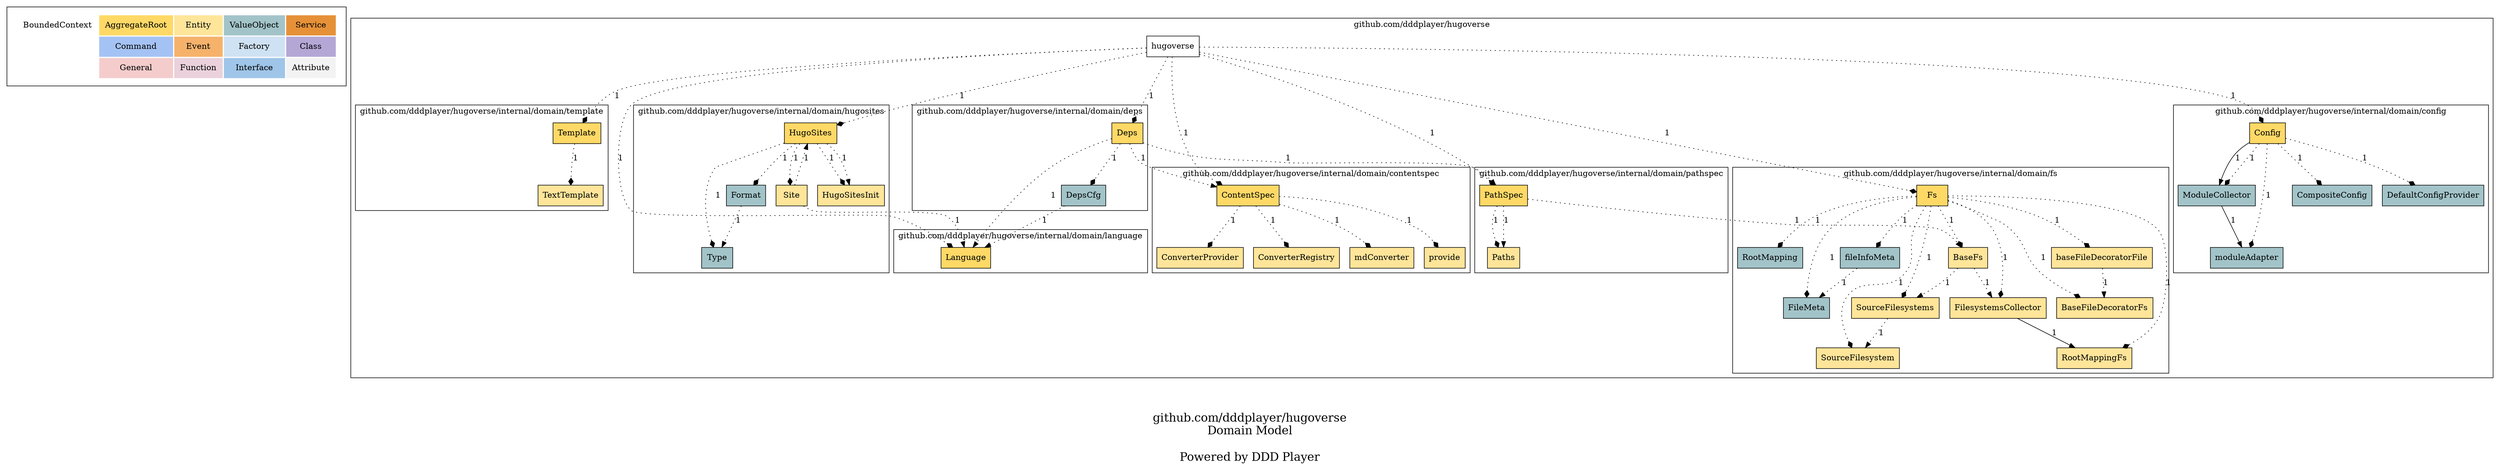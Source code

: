 digraph {
	node [style=dotted shape=rect]

    subgraph cluster_ddd_concept{
		node [color=white]

        ddd_concept [label=<
        <table border="0" cellpadding="10">
		<tr>
			<td bgcolor="#ffffff00" rowspan="1" colspan="1">BoundedContext</td>
			<td bgcolor="#ffd966ff" rowspan="1" colspan="1">AggregateRoot</td>
			<td bgcolor="#ffe599ff" rowspan="1" colspan="1">Entity</td>
			<td bgcolor="#a2c4c9ff" rowspan="1" colspan="1">ValueObject</td>
			<td bgcolor="#e69138ff" rowspan="1" colspan="1">Service</td>
		</tr>
		<tr>
			<td bgcolor="white" rowspan="1" colspan="1"></td>
			<td bgcolor="#a4c2f4ff" rowspan="1" colspan="1">Command</td>
			<td bgcolor="#f6b26bff" rowspan="1" colspan="1">Event</td>
			<td bgcolor="#cfe2f3ff" rowspan="1" colspan="1">Factory</td>
			<td bgcolor="#b4a7d6ff" rowspan="1" colspan="1">Class</td>
			
		</tr>
		<tr>
			<td bgcolor="white" rowspan="1" colspan="1"></td>
			<td bgcolor="#f4ccccff" rowspan="1" colspan="1">General</td>
			<td bgcolor="#ead1dcff" rowspan="1" colspan="1">Function</td>
			<td bgcolor="#9fc5e8ff" rowspan="1" colspan="1">Interface</td>
			<td bgcolor="#f3f3f3ff" rowspan="1" colspan="1">Attribute</td>
		</tr>
        </table>
        > ]
	}

    
		subgraph cluster_dUQ30Z {
	
		
		dUQ30Z [label="hugoverse" style=filled fillcolor="#ffffffff"]
	

	label = "github.com/dddplayer/hugoverse"

	
		subgraph cluster_dcfkkVV {
	
		
		dcz4kLe [label="Template" style=filled fillcolor="#ffd966ff"]
	
		
		ddXpoTx [label="TextTemplate" style=filled fillcolor="#ffe599ff"]
	

	label = "github.com/dddplayer/hugoverse/internal/domain/template"

	
    }
		subgraph cluster_ddaltgo {
	
		
		db0ygcI [label="HugoSites" style=filled fillcolor="#ffd966ff"]
	
		
		dc24NLe [label="Type" style=filled fillcolor="#a2c4c9ff"]
	
		
		ddAqdaj [label="Format" style=filled fillcolor="#a2c4c9ff"]
	
		
		dOjUuK [label="HugoSitesInit" style=filled fillcolor="#ffe599ff"]
	
		
		ddgcF8m [label="Site" style=filled fillcolor="#ffe599ff"]
	

	label = "github.com/dddplayer/hugoverse/internal/domain/hugosites"

	
    }
		subgraph cluster_dcsgz25 {
	
		
		d1WLf4 [label="Deps" style=filled fillcolor="#ffd966ff"]
	
		
		dPwrvt [label="DepsCfg" style=filled fillcolor="#a2c4c9ff"]
	

	label = "github.com/dddplayer/hugoverse/internal/domain/deps"

	
    }
		subgraph cluster_dQal5L {
	
		
		ddfgK1A [label="ContentSpec" style=filled fillcolor="#ffd966ff"]
	
		
		dbWVQuL [label="mdConverter" style=filled fillcolor="#ffe599ff"]
	
		
		d2DrI7 [label="provide" style=filled fillcolor="#ffe599ff"]
	
		
		dc4BaeJ [label="ConverterProvider" style=filled fillcolor="#ffe599ff"]
	
		
		djj42j [label="ConverterRegistry" style=filled fillcolor="#ffe599ff"]
	

	label = "github.com/dddplayer/hugoverse/internal/domain/contentspec"

	
    }
		subgraph cluster_dd3W6xt {
	
		
		ddz2rrG [label="Language" style=filled fillcolor="#ffd966ff"]
	

	label = "github.com/dddplayer/hugoverse/internal/domain/language"

	
    }
		subgraph cluster_dehGEGK {
	
		
		dBzzq [label="Fs" style=filled fillcolor="#ffd966ff"]
	
		
		dbuKw8o [label="RootMapping" style=filled fillcolor="#a2c4c9ff"]
	
		
		ddWCIgh [label="FileMeta" style=filled fillcolor="#a2c4c9ff"]
	
		
		dcGlEaJ [label="fileInfoMeta" style=filled fillcolor="#a2c4c9ff"]
	
		
		debkWHk [label="SourceFilesystems" style=filled fillcolor="#ffe599ff"]
	
		
		dblbwUB [label="BaseFs" style=filled fillcolor="#ffe599ff"]
	
		
		dH8Bt6 [label="BaseFileDecoratorFs" style=filled fillcolor="#ffe599ff"]
	
		
		dwtquj [label="baseFileDecoratorFile" style=filled fillcolor="#ffe599ff"]
	
		
		dcupCqA [label="RootMappingFs" style=filled fillcolor="#ffe599ff"]
	
		
		db4stsZ [label="SourceFilesystem" style=filled fillcolor="#ffe599ff"]
	
		
		dd33y4k [label="FilesystemsCollector" style=filled fillcolor="#ffe599ff"]
	

	label = "github.com/dddplayer/hugoverse/internal/domain/fs"

	
    }
		subgraph cluster_demwjcF {
	
		
		dc6sg9K [label="PathSpec" style=filled fillcolor="#ffd966ff"]
	
		
		dcAH18s [label="Paths" style=filled fillcolor="#ffe599ff"]
	

	label = "github.com/dddplayer/hugoverse/internal/domain/pathspec"

	
    }
		subgraph cluster_dctHGkf {
	
		
		dco61II [label="Config" style=filled fillcolor="#ffd966ff"]
	
		
		dbgAW26 [label="moduleAdapter" style=filled fillcolor="#a2c4c9ff"]
	
		
		ddJkLV8 [label="ModuleCollector" style=filled fillcolor="#a2c4c9ff"]
	
		
		dcG2zGK [label="CompositeConfig" style=filled fillcolor="#a2c4c9ff"]
	
		
		dbkVtat [label="DefaultConfigProvider" style=filled fillcolor="#a2c4c9ff"]
	

	label = "github.com/dddplayer/hugoverse/internal/domain/config"

	
    }
    }
		subgraph cluster_dcfkkVV {
	
		
		dcz4kLe [label="Template" style=filled fillcolor="#ffd966ff"]
	
		
		ddXpoTx [label="TextTemplate" style=filled fillcolor="#ffe599ff"]
	

	label = "github.com/dddplayer/hugoverse/internal/domain/template"

	
    }
		subgraph cluster_ddaltgo {
	
		
		db0ygcI [label="HugoSites" style=filled fillcolor="#ffd966ff"]
	
		
		dc24NLe [label="Type" style=filled fillcolor="#a2c4c9ff"]
	
		
		ddAqdaj [label="Format" style=filled fillcolor="#a2c4c9ff"]
	
		
		dOjUuK [label="HugoSitesInit" style=filled fillcolor="#ffe599ff"]
	
		
		ddgcF8m [label="Site" style=filled fillcolor="#ffe599ff"]
	

	label = "github.com/dddplayer/hugoverse/internal/domain/hugosites"

	
    }
		subgraph cluster_dcsgz25 {
	
		
		d1WLf4 [label="Deps" style=filled fillcolor="#ffd966ff"]
	
		
		dPwrvt [label="DepsCfg" style=filled fillcolor="#a2c4c9ff"]
	

	label = "github.com/dddplayer/hugoverse/internal/domain/deps"

	
    }
		subgraph cluster_dQal5L {
	
		
		ddfgK1A [label="ContentSpec" style=filled fillcolor="#ffd966ff"]
	
		
		dbWVQuL [label="mdConverter" style=filled fillcolor="#ffe599ff"]
	
		
		d2DrI7 [label="provide" style=filled fillcolor="#ffe599ff"]
	
		
		dc4BaeJ [label="ConverterProvider" style=filled fillcolor="#ffe599ff"]
	
		
		djj42j [label="ConverterRegistry" style=filled fillcolor="#ffe599ff"]
	

	label = "github.com/dddplayer/hugoverse/internal/domain/contentspec"

	
    }
		subgraph cluster_dd3W6xt {
	
		
		ddz2rrG [label="Language" style=filled fillcolor="#ffd966ff"]
	

	label = "github.com/dddplayer/hugoverse/internal/domain/language"

	
    }
		subgraph cluster_dehGEGK {
	
		
		dBzzq [label="Fs" style=filled fillcolor="#ffd966ff"]
	
		
		dbuKw8o [label="RootMapping" style=filled fillcolor="#a2c4c9ff"]
	
		
		ddWCIgh [label="FileMeta" style=filled fillcolor="#a2c4c9ff"]
	
		
		dcGlEaJ [label="fileInfoMeta" style=filled fillcolor="#a2c4c9ff"]
	
		
		debkWHk [label="SourceFilesystems" style=filled fillcolor="#ffe599ff"]
	
		
		dblbwUB [label="BaseFs" style=filled fillcolor="#ffe599ff"]
	
		
		dH8Bt6 [label="BaseFileDecoratorFs" style=filled fillcolor="#ffe599ff"]
	
		
		dwtquj [label="baseFileDecoratorFile" style=filled fillcolor="#ffe599ff"]
	
		
		dcupCqA [label="RootMappingFs" style=filled fillcolor="#ffe599ff"]
	
		
		db4stsZ [label="SourceFilesystem" style=filled fillcolor="#ffe599ff"]
	
		
		dd33y4k [label="FilesystemsCollector" style=filled fillcolor="#ffe599ff"]
	

	label = "github.com/dddplayer/hugoverse/internal/domain/fs"

	
    }
		subgraph cluster_demwjcF {
	
		
		dc6sg9K [label="PathSpec" style=filled fillcolor="#ffd966ff"]
	
		
		dcAH18s [label="Paths" style=filled fillcolor="#ffe599ff"]
	

	label = "github.com/dddplayer/hugoverse/internal/domain/pathspec"

	
    }
		subgraph cluster_dctHGkf {
	
		
		dco61II [label="Config" style=filled fillcolor="#ffd966ff"]
	
		
		dbgAW26 [label="moduleAdapter" style=filled fillcolor="#a2c4c9ff"]
	
		
		ddJkLV8 [label="ModuleCollector" style=filled fillcolor="#a2c4c9ff"]
	
		
		dcG2zGK [label="CompositeConfig" style=filled fillcolor="#a2c4c9ff"]
	
		
		dbkVtat [label="DefaultConfigProvider" style=filled fillcolor="#a2c4c9ff"]
	

	label = "github.com/dddplayer/hugoverse/internal/domain/config"

	
    }

	
		dUQ30Z -> ddfgK1A  [style=dotted arrowhead=diamond label="1" tooltip="hugoverse -> ContentSpec: \n\n"]
		dBzzq -> dd33y4k  [style=dotted arrowhead=diamond label="1" tooltip="Fs -> FilesystemsCollector: \n\n"]
		ddfgK1A -> dbWVQuL  [style=dotted arrowhead=diamond label="1" tooltip="ContentSpec -> mdConverter: \n\n"]
		ddfgK1A -> dc4BaeJ  [style=dotted arrowhead=diamond label="1" tooltip="ContentSpec -> ConverterProvider: \n\n"]
		debkWHk -> db4stsZ  [style=dotted arrowhead=normal label="1" tooltip="SourceFilesystems -> SourceFilesystem: \n\nFrom: sourcefs.go (Line: 30, Column: 2) To: . (Line: -1, Column: 0)\n"]
		dUQ30Z -> db0ygcI  [style=dotted arrowhead=diamond label="1" tooltip="hugoverse -> HugoSites: \n\n"]
		dblbwUB -> dd33y4k  [style=dotted arrowhead=normal label="1" tooltip="BaseFs -> FilesystemsCollector: \n\nFrom: basefs.go (Line: 25, Column: 2) To: . (Line: -1, Column: 0)\n"]
		dUQ30Z -> dBzzq  [style=dotted arrowhead=diamond label="1" tooltip="hugoverse -> Fs: \n\n"]
		ddfgK1A -> d2DrI7  [style=dotted arrowhead=diamond label="1" tooltip="ContentSpec -> provide: \n\n"]
		dco61II -> ddJkLV8  [style=dotted arrowhead=diamond label="1" tooltip="Config -> ModuleCollector: \n\n"]
		dUQ30Z -> dco61II  [style=dotted arrowhead=diamond label="1" tooltip="hugoverse -> Config: \n\n"]
		dd33y4k -> dcupCqA  [style=solid arrowhead=normal label="1" tooltip="FilesystemsCollector -> RootMappingFs: \n\nFrom: filesystemscollector.go (Line: 28, Column: 23) To: rootmappingfs.go (Line: 24, Column: 25)\n"]
		db0ygcI -> ddAqdaj  [style=dotted arrowhead=diamond label="1" tooltip="HugoSites -> Format: \n\n"]
		db0ygcI -> dOjUuK  [style=dotted arrowhead=diamond label="1" tooltip="HugoSites -> HugoSitesInit: \n\n"]
		d1WLf4 -> dPwrvt  [style=dotted arrowhead=diamond label="1" tooltip="Deps -> DepsCfg: \n\n"]
		dUQ30Z -> ddz2rrG  [style=dotted arrowhead=diamond label="1" tooltip="hugoverse -> Language: \n\n"]
		dBzzq -> dwtquj  [style=dotted arrowhead=diamond label="1" tooltip="Fs -> baseFileDecoratorFile: \n\n"]
		dc6sg9K -> dcAH18s  [style=dotted arrowhead=diamond label="1" tooltip="PathSpec -> Paths: \n\n"]
		dBzzq -> dcGlEaJ  [style=dotted arrowhead=diamond label="1" tooltip="Fs -> fileInfoMeta: \n\n"]
		dBzzq -> db4stsZ  [style=dotted arrowhead=diamond label="1" tooltip="Fs -> SourceFilesystem: \n\n"]
		dUQ30Z -> dcz4kLe  [style=dotted arrowhead=diamond label="1" tooltip="hugoverse -> Template: \n\n"]
		db0ygcI -> dOjUuK  [style=dotted arrowhead=normal label="1" tooltip="HugoSites -> HugoSitesInit: \n\nFrom: hugosites.go (Line: 11, Column: 2) To: . (Line: -1, Column: 0)\n"]
		dBzzq -> ddWCIgh  [style=dotted arrowhead=diamond label="1" tooltip="Fs -> FileMeta: \n\n"]
		dco61II -> dbgAW26  [style=dotted arrowhead=diamond label="1" tooltip="Config -> moduleAdapter: \n\n"]
		ddJkLV8 -> dbgAW26  [style=solid arrowhead=normal label="1" tooltip="ModuleCollector -> moduleAdapter: \n\nFrom: collect.go (Line: 37, Column: 30) To: module.go (Line: 13, Column: 25)\n"]
		ddAqdaj -> dc24NLe  [style=dotted arrowhead=normal label="1" tooltip="Format -> Type: \n\nFrom: format.go (Line: 14, Column: 2) To: . (Line: -1, Column: 0)\n"]
		dc6sg9K -> dblbwUB  [style=dotted arrowhead=normal label="1" tooltip="PathSpec -> BaseFs: \n\nFrom: pathspec.go (Line: 12, Column: 2) To: . (Line: -1, Column: 0)\n"]
		dUQ30Z -> d1WLf4  [style=dotted arrowhead=diamond label="1" tooltip="hugoverse -> Deps: \n\n"]
		dUQ30Z -> dc6sg9K  [style=dotted arrowhead=diamond label="1" tooltip="hugoverse -> PathSpec: \n\n"]
		ddgcF8m -> db0ygcI  [style=dotted arrowhead=normal label="1" tooltip="Site -> HugoSites: \n\nFrom: site.go (Line: 14, Column: 2) To: . (Line: -1, Column: 0)\n"]
		dBzzq -> dbuKw8o  [style=dotted arrowhead=diamond label="1" tooltip="Fs -> RootMapping: \n\n"]
		dBzzq -> dblbwUB  [style=dotted arrowhead=diamond label="1" tooltip="Fs -> BaseFs: \n\n"]
		dco61II -> dcG2zGK  [style=dotted arrowhead=diamond label="1" tooltip="Config -> CompositeConfig: \n\n"]
		d1WLf4 -> ddfgK1A  [style=dotted arrowhead=normal label="1" tooltip="Deps -> ContentSpec: \n\nFrom: deps.go (Line: 31, Column: 2) To: . (Line: -1, Column: 0)\n"]
		dPwrvt -> ddz2rrG  [style=dotted arrowhead=normal label="1" tooltip="DepsCfg -> Language: \n\nFrom: cfg.go (Line: 27, Column: 2) To: . (Line: -1, Column: 0)\n"]
		d1WLf4 -> dc6sg9K  [style=dotted arrowhead=normal label="1" tooltip="Deps -> PathSpec: \n\nFrom: deps.go (Line: 28, Column: 2) To: . (Line: -1, Column: 0)\n"]
		dBzzq -> debkWHk  [style=dotted arrowhead=diamond label="1" tooltip="Fs -> SourceFilesystems: \n\n"]
		dBzzq -> dcupCqA  [style=dotted arrowhead=diamond label="1" tooltip="Fs -> RootMappingFs: \n\n"]
		dco61II -> dbkVtat  [style=dotted arrowhead=diamond label="1" tooltip="Config -> DefaultConfigProvider: \n\n"]
		ddfgK1A -> djj42j  [style=dotted arrowhead=diamond label="1" tooltip="ContentSpec -> ConverterRegistry: \n\n"]
		dcGlEaJ -> ddWCIgh  [style=dotted arrowhead=normal label="1" tooltip="fileInfoMeta -> FileMeta: \n\nFrom: fileinfometa.go (Line: 8, Column: 2) To: . (Line: -1, Column: 0)\n"]
		dco61II -> ddJkLV8  [style=solid arrowhead=normal label="1" tooltip="Config -> ModuleCollector: \n\nFrom: config.go (Line: 75, Column: 19) To: collect.go (Line: 18, Column: 28)\n"]
		dblbwUB -> debkWHk  [style=dotted arrowhead=normal label="1" tooltip="BaseFs -> SourceFilesystems: \n\nFrom: basefs.go (Line: 13, Column: 2) To: . (Line: -1, Column: 0)\n"]
		db0ygcI -> ddgcF8m  [style=dotted arrowhead=diamond label="1" tooltip="HugoSites -> Site: \n\n"]
		d1WLf4 -> ddz2rrG  [style=dotted arrowhead=normal label="1" tooltip="Deps -> Language: \n\nFrom: deps.go (Line: 17, Column: 2) To: . (Line: -1, Column: 0)\n"]
		dc6sg9K -> dcAH18s  [style=dotted arrowhead=normal label="1" tooltip="PathSpec -> Paths: \n\nFrom: pathspec.go (Line: 11, Column: 2) To: . (Line: -1, Column: 0)\n"]
		db0ygcI -> dc24NLe  [style=dotted arrowhead=diamond label="1" tooltip="HugoSites -> Type: \n\n"]
		dwtquj -> dH8Bt6  [style=dotted arrowhead=normal label="1" tooltip="baseFileDecoratorFile -> BaseFileDecoratorFs: \n\nFrom: basefiledecoratorfs.go (Line: 61, Column: 2) To: . (Line: -1, Column: 0)\n"]
		ddgcF8m -> ddz2rrG  [style=dotted arrowhead=normal label="1" tooltip="Site -> Language: \n\nFrom: site.go (Line: 16, Column: 2) To: . (Line: -1, Column: 0)\n"]
		dBzzq -> dH8Bt6  [style=dotted arrowhead=diamond label="1" tooltip="Fs -> BaseFileDecoratorFs: \n\n"]
		dcz4kLe -> ddXpoTx  [style=dotted arrowhead=diamond label="1" tooltip="Template -> TextTemplate: \n\n"]

	label = "\n\ngithub.com/dddplayer/hugoverse\nDomain Model\n\nPowered by DDD Player";
    fontsize=20;
}
